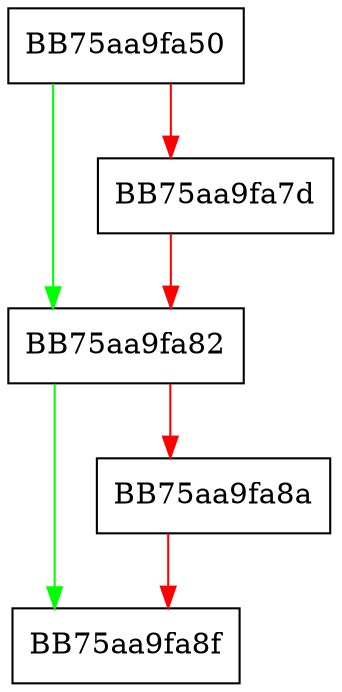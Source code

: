digraph RpfAPI_LshashRelatedLong {
  node [shape="box"];
  graph [splines=ortho];
  BB75aa9fa50 -> BB75aa9fa82 [color="green"];
  BB75aa9fa50 -> BB75aa9fa7d [color="red"];
  BB75aa9fa7d -> BB75aa9fa82 [color="red"];
  BB75aa9fa82 -> BB75aa9fa8f [color="green"];
  BB75aa9fa82 -> BB75aa9fa8a [color="red"];
  BB75aa9fa8a -> BB75aa9fa8f [color="red"];
}